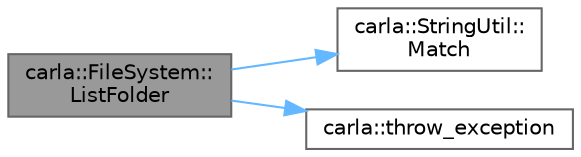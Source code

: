 digraph "carla::FileSystem::ListFolder"
{
 // INTERACTIVE_SVG=YES
 // LATEX_PDF_SIZE
  bgcolor="transparent";
  edge [fontname=Helvetica,fontsize=10,labelfontname=Helvetica,labelfontsize=10];
  node [fontname=Helvetica,fontsize=10,shape=box,height=0.2,width=0.4];
  rankdir="LR";
  Node1 [id="Node000001",label="carla::FileSystem::\lListFolder",height=0.2,width=0.4,color="gray40", fillcolor="grey60", style="filled", fontcolor="black",tooltip="List (not recursively) regular files at folder_path matching wildcard_pattern."];
  Node1 -> Node2 [id="edge1_Node000001_Node000002",color="steelblue1",style="solid",tooltip=" "];
  Node2 [id="Node000002",label="carla::StringUtil::\lMatch",height=0.2,width=0.4,color="grey40", fillcolor="white", style="filled",URL="$de/d93/classcarla_1_1StringUtil.html#a42f81d32011bf4575fa71e593596b1f3",tooltip="Match str with the Unix shell-style wildcard_pattern."];
  Node1 -> Node3 [id="edge2_Node000001_Node000003",color="steelblue1",style="solid",tooltip=" "];
  Node3 [id="Node000003",label="carla::throw_exception",height=0.2,width=0.4,color="grey40", fillcolor="white", style="filled",URL="$d9/d36/namespacecarla.html#a23602ab663165210a7757d6108f6b3cd",tooltip=" "];
}
